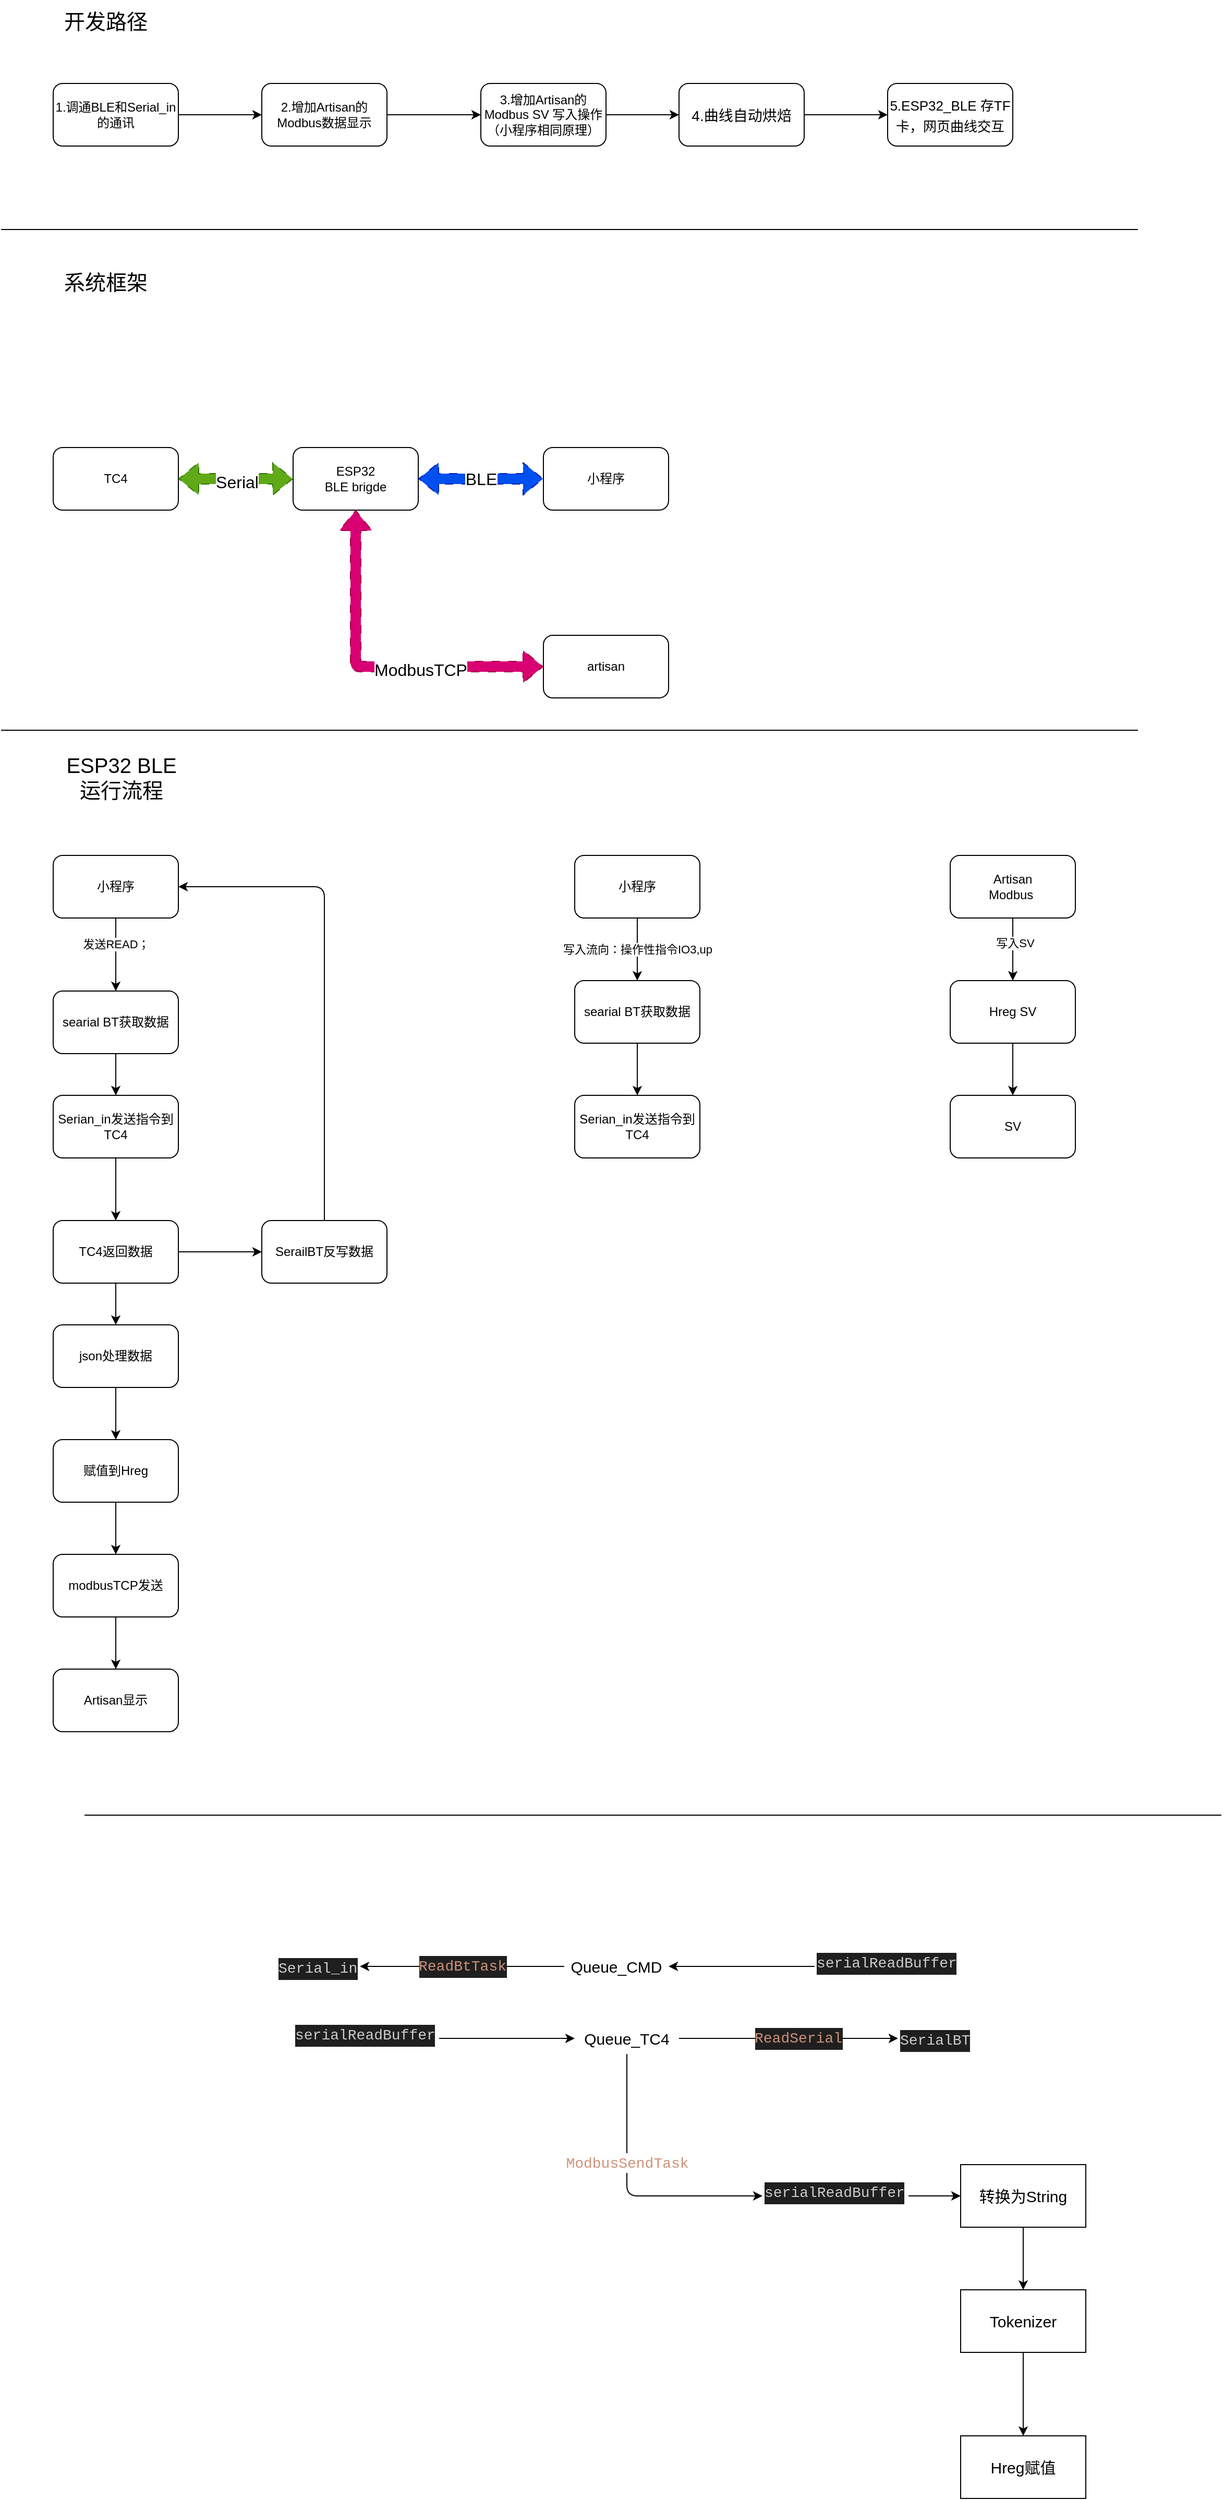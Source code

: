 <mxfile>
    <diagram id="djuoKwj-kMu_pSdnhJvP" name="第 1 页">
        <mxGraphModel dx="1254" dy="2246" grid="1" gridSize="10" guides="1" tooltips="1" connect="1" arrows="1" fold="1" page="1" pageScale="1" pageWidth="827" pageHeight="1169" math="0" shadow="0">
            <root>
                <mxCell id="0"/>
                <mxCell id="1" parent="0"/>
                <mxCell id="2" value="TC4" style="rounded=1;whiteSpace=wrap;html=1;" parent="1" vertex="1">
                    <mxGeometry x="160" y="249" width="120" height="60" as="geometry"/>
                </mxCell>
                <mxCell id="3" value="ESP32&lt;br&gt;BLE brigde" style="whiteSpace=wrap;html=1;rounded=1;" parent="1" vertex="1">
                    <mxGeometry x="390" y="249" width="120" height="60" as="geometry"/>
                </mxCell>
                <mxCell id="4" value="小程序" style="rounded=1;whiteSpace=wrap;html=1;" parent="1" vertex="1">
                    <mxGeometry x="630" y="249" width="120" height="60" as="geometry"/>
                </mxCell>
                <mxCell id="6" value="" style="shape=flexArrow;endArrow=classic;startArrow=classic;html=1;dashed=1;dashPattern=8 8;exitX=1;exitY=0.5;exitDx=0;exitDy=0;fillColor=#60a917;strokeColor=#2D7600;" parent="1" source="2" edge="1">
                    <mxGeometry width="100" height="100" relative="1" as="geometry">
                        <mxPoint x="290" y="379" as="sourcePoint"/>
                        <mxPoint x="390" y="279" as="targetPoint"/>
                    </mxGeometry>
                </mxCell>
                <mxCell id="57" value="&lt;font style=&quot;font-size: 16px;&quot;&gt;Serial&lt;/font&gt;" style="edgeLabel;html=1;align=center;verticalAlign=middle;resizable=0;points=[];fontSize=20;" parent="6" vertex="1" connectable="0">
                    <mxGeometry x="0.018" y="-1" relative="1" as="geometry">
                        <mxPoint as="offset"/>
                    </mxGeometry>
                </mxCell>
                <mxCell id="7" value="&lt;font style=&quot;font-size: 16px;&quot;&gt;BLE&lt;/font&gt;" style="shape=flexArrow;endArrow=classic;startArrow=classic;html=1;dashed=1;dashPattern=8 8;exitX=1;exitY=0.5;exitDx=0;exitDy=0;fillColor=#0050ef;strokeColor=#001DBC;" parent="1" source="3" edge="1">
                    <mxGeometry width="100" height="100" relative="1" as="geometry">
                        <mxPoint x="530" y="379" as="sourcePoint"/>
                        <mxPoint x="630" y="279" as="targetPoint"/>
                        <Array as="points"/>
                    </mxGeometry>
                </mxCell>
                <mxCell id="8" value="artisan" style="rounded=1;whiteSpace=wrap;html=1;" parent="1" vertex="1">
                    <mxGeometry x="630" y="429" width="120" height="60" as="geometry"/>
                </mxCell>
                <mxCell id="9" value="" style="shape=flexArrow;endArrow=classic;startArrow=classic;html=1;dashed=1;dashPattern=8 8;exitX=0;exitY=0.5;exitDx=0;exitDy=0;entryX=0.5;entryY=1;entryDx=0;entryDy=0;fillColor=#d80073;strokeColor=#A50040;" parent="1" source="8" target="3" edge="1">
                    <mxGeometry width="100" height="100" relative="1" as="geometry">
                        <mxPoint x="300" y="549" as="sourcePoint"/>
                        <mxPoint x="400" y="449" as="targetPoint"/>
                        <Array as="points">
                            <mxPoint x="450" y="459"/>
                        </Array>
                    </mxGeometry>
                </mxCell>
                <mxCell id="56" value="&lt;font style=&quot;font-size: 16px;&quot;&gt;ModbusTCP&lt;/font&gt;" style="edgeLabel;html=1;align=center;verticalAlign=middle;resizable=0;points=[];fontSize=20;" parent="9" vertex="1" connectable="0">
                    <mxGeometry x="-0.285" y="1" relative="1" as="geometry">
                        <mxPoint as="offset"/>
                    </mxGeometry>
                </mxCell>
                <mxCell id="10" value="小程序" style="rounded=1;whiteSpace=wrap;html=1;" parent="1" vertex="1">
                    <mxGeometry x="160" y="640" width="120" height="60" as="geometry"/>
                </mxCell>
                <mxCell id="11" value="searial BT获取数据" style="whiteSpace=wrap;html=1;rounded=1;" parent="1" vertex="1">
                    <mxGeometry x="160" y="770" width="120" height="60" as="geometry"/>
                </mxCell>
                <mxCell id="12" value="" style="endArrow=classic;html=1;exitX=0.5;exitY=1;exitDx=0;exitDy=0;entryX=0.5;entryY=0;entryDx=0;entryDy=0;" parent="1" source="10" target="11" edge="1">
                    <mxGeometry width="50" height="50" relative="1" as="geometry">
                        <mxPoint x="280" y="800" as="sourcePoint"/>
                        <mxPoint x="330" y="750" as="targetPoint"/>
                    </mxGeometry>
                </mxCell>
                <mxCell id="13" value="发送READ；" style="edgeLabel;html=1;align=center;verticalAlign=middle;resizable=0;points=[];" parent="12" vertex="1" connectable="0">
                    <mxGeometry x="-0.3" relative="1" as="geometry">
                        <mxPoint as="offset"/>
                    </mxGeometry>
                </mxCell>
                <mxCell id="17" value="" style="edgeStyle=none;html=1;" parent="1" source="14" target="16" edge="1">
                    <mxGeometry relative="1" as="geometry"/>
                </mxCell>
                <mxCell id="25" value="" style="edgeStyle=none;html=1;" parent="1" source="14" target="24" edge="1">
                    <mxGeometry relative="1" as="geometry"/>
                </mxCell>
                <mxCell id="14" value="TC4返回数据" style="whiteSpace=wrap;html=1;rounded=1;" parent="1" vertex="1">
                    <mxGeometry x="160" y="990" width="120" height="60" as="geometry"/>
                </mxCell>
                <mxCell id="15" value="" style="endArrow=classic;html=1;exitX=0.5;exitY=1;exitDx=0;exitDy=0;entryX=0.5;entryY=0;entryDx=0;entryDy=0;" parent="1" source="11" target="26" edge="1">
                    <mxGeometry width="50" height="50" relative="1" as="geometry">
                        <mxPoint x="280" y="800" as="sourcePoint"/>
                        <mxPoint x="330" y="750" as="targetPoint"/>
                    </mxGeometry>
                </mxCell>
                <mxCell id="19" value="" style="edgeStyle=none;html=1;" parent="1" source="16" target="18" edge="1">
                    <mxGeometry relative="1" as="geometry"/>
                </mxCell>
                <mxCell id="16" value="json处理数据" style="whiteSpace=wrap;html=1;rounded=1;" parent="1" vertex="1">
                    <mxGeometry x="160" y="1090" width="120" height="60" as="geometry"/>
                </mxCell>
                <mxCell id="21" value="" style="edgeStyle=none;html=1;" parent="1" source="18" target="20" edge="1">
                    <mxGeometry relative="1" as="geometry"/>
                </mxCell>
                <mxCell id="18" value="赋值到Hreg" style="whiteSpace=wrap;html=1;rounded=1;" parent="1" vertex="1">
                    <mxGeometry x="160" y="1200" width="120" height="60" as="geometry"/>
                </mxCell>
                <mxCell id="23" value="" style="edgeStyle=none;html=1;" parent="1" source="20" target="22" edge="1">
                    <mxGeometry relative="1" as="geometry"/>
                </mxCell>
                <mxCell id="20" value="modbusTCP发送" style="whiteSpace=wrap;html=1;rounded=1;" parent="1" vertex="1">
                    <mxGeometry x="160" y="1310" width="120" height="60" as="geometry"/>
                </mxCell>
                <mxCell id="22" value="Artisan显示" style="whiteSpace=wrap;html=1;rounded=1;" parent="1" vertex="1">
                    <mxGeometry x="160" y="1420" width="120" height="60" as="geometry"/>
                </mxCell>
                <mxCell id="24" value="SerailBT反写数据" style="whiteSpace=wrap;html=1;rounded=1;" parent="1" vertex="1">
                    <mxGeometry x="360" y="990" width="120" height="60" as="geometry"/>
                </mxCell>
                <mxCell id="26" value="Serian_in发送指令到TC4" style="rounded=1;whiteSpace=wrap;html=1;" parent="1" vertex="1">
                    <mxGeometry x="160" y="870" width="120" height="60" as="geometry"/>
                </mxCell>
                <mxCell id="27" value="" style="endArrow=classic;html=1;entryX=0.5;entryY=0;entryDx=0;entryDy=0;exitX=0.5;exitY=1;exitDx=0;exitDy=0;" parent="1" source="26" target="14" edge="1">
                    <mxGeometry width="50" height="50" relative="1" as="geometry">
                        <mxPoint x="390" y="1040" as="sourcePoint"/>
                        <mxPoint x="440" y="990" as="targetPoint"/>
                    </mxGeometry>
                </mxCell>
                <mxCell id="28" value="" style="endArrow=classic;html=1;exitX=0.5;exitY=0;exitDx=0;exitDy=0;entryX=1;entryY=0.5;entryDx=0;entryDy=0;" parent="1" source="24" target="10" edge="1">
                    <mxGeometry width="50" height="50" relative="1" as="geometry">
                        <mxPoint x="390" y="1110" as="sourcePoint"/>
                        <mxPoint x="440" y="1060" as="targetPoint"/>
                        <Array as="points">
                            <mxPoint x="420" y="670"/>
                        </Array>
                    </mxGeometry>
                </mxCell>
                <mxCell id="29" value="小程序" style="rounded=1;whiteSpace=wrap;html=1;" parent="1" vertex="1">
                    <mxGeometry x="660" y="640" width="120" height="60" as="geometry"/>
                </mxCell>
                <mxCell id="43" value="写入流向：操作性指令IO3,up" style="edgeStyle=none;html=1;exitX=0.5;exitY=1;exitDx=0;exitDy=0;entryX=0.5;entryY=0;entryDx=0;entryDy=0;" parent="1" source="29" target="33" edge="1">
                    <mxGeometry relative="1" as="geometry">
                        <mxPoint x="840" y="730" as="targetPoint"/>
                    </mxGeometry>
                </mxCell>
                <mxCell id="33" value="searial BT获取数据" style="whiteSpace=wrap;html=1;rounded=1;" parent="1" vertex="1">
                    <mxGeometry x="660" y="760" width="120" height="60" as="geometry"/>
                </mxCell>
                <mxCell id="34" value="Serian_in发送指令到TC4" style="rounded=1;whiteSpace=wrap;html=1;" parent="1" vertex="1">
                    <mxGeometry x="660" y="870" width="120" height="60" as="geometry"/>
                </mxCell>
                <mxCell id="35" value="" style="endArrow=classic;html=1;exitX=0.5;exitY=1;exitDx=0;exitDy=0;" parent="1" source="33" target="34" edge="1">
                    <mxGeometry width="50" height="50" relative="1" as="geometry">
                        <mxPoint x="530" y="1140" as="sourcePoint"/>
                        <mxPoint x="580" y="1090" as="targetPoint"/>
                    </mxGeometry>
                </mxCell>
                <mxCell id="40" value="" style="edgeStyle=none;html=1;" parent="1" source="38" target="39" edge="1">
                    <mxGeometry relative="1" as="geometry"/>
                </mxCell>
                <mxCell id="44" value="写入SV" style="edgeLabel;html=1;align=center;verticalAlign=middle;resizable=0;points=[];" parent="40" vertex="1" connectable="0">
                    <mxGeometry x="-0.2" y="2" relative="1" as="geometry">
                        <mxPoint as="offset"/>
                    </mxGeometry>
                </mxCell>
                <mxCell id="38" value="Artisan&lt;br&gt;Modbus&amp;nbsp;" style="whiteSpace=wrap;html=1;rounded=1;" parent="1" vertex="1">
                    <mxGeometry x="1020" y="640" width="120" height="60" as="geometry"/>
                </mxCell>
                <mxCell id="42" value="" style="edgeStyle=none;html=1;" parent="1" source="39" target="41" edge="1">
                    <mxGeometry relative="1" as="geometry"/>
                </mxCell>
                <mxCell id="39" value="Hreg SV" style="whiteSpace=wrap;html=1;rounded=1;" parent="1" vertex="1">
                    <mxGeometry x="1020" y="760" width="120" height="60" as="geometry"/>
                </mxCell>
                <mxCell id="41" value="SV" style="whiteSpace=wrap;html=1;rounded=1;" parent="1" vertex="1">
                    <mxGeometry x="1020" y="870" width="120" height="60" as="geometry"/>
                </mxCell>
                <mxCell id="47" value="" style="edgeStyle=none;html=1;" parent="1" source="45" target="46" edge="1">
                    <mxGeometry relative="1" as="geometry"/>
                </mxCell>
                <mxCell id="45" value="1.调通BLE和Serial_in的通讯" style="rounded=1;whiteSpace=wrap;html=1;" parent="1" vertex="1">
                    <mxGeometry x="160" y="-100" width="120" height="60" as="geometry"/>
                </mxCell>
                <mxCell id="46" value="2.增加Artisan的Modbus数据显示" style="whiteSpace=wrap;html=1;rounded=1;" parent="1" vertex="1">
                    <mxGeometry x="360" y="-100" width="120" height="60" as="geometry"/>
                </mxCell>
                <mxCell id="49" value="" style="endArrow=none;html=1;" parent="1" edge="1">
                    <mxGeometry width="50" height="50" relative="1" as="geometry">
                        <mxPoint x="110" y="40" as="sourcePoint"/>
                        <mxPoint x="1200" y="40" as="targetPoint"/>
                    </mxGeometry>
                </mxCell>
                <mxCell id="50" value="3.增加Artisan的Modbus SV 写入操作（小程序相同原理）" style="whiteSpace=wrap;html=1;rounded=1;" parent="1" vertex="1">
                    <mxGeometry x="570" y="-100" width="120" height="60" as="geometry"/>
                </mxCell>
                <mxCell id="51" value="" style="endArrow=classic;html=1;exitX=1;exitY=0.5;exitDx=0;exitDy=0;entryX=0;entryY=0.5;entryDx=0;entryDy=0;" parent="1" source="46" target="50" edge="1">
                    <mxGeometry width="50" height="50" relative="1" as="geometry">
                        <mxPoint x="680" y="140" as="sourcePoint"/>
                        <mxPoint x="730" y="90" as="targetPoint"/>
                    </mxGeometry>
                </mxCell>
                <mxCell id="52" value="" style="endArrow=none;html=1;" parent="1" edge="1">
                    <mxGeometry width="50" height="50" relative="1" as="geometry">
                        <mxPoint x="110" y="520" as="sourcePoint"/>
                        <mxPoint x="1200" y="520" as="targetPoint"/>
                    </mxGeometry>
                </mxCell>
                <mxCell id="53" value="&lt;font style=&quot;font-size: 20px;&quot;&gt;开发路径&lt;/font&gt;" style="text;html=1;align=center;verticalAlign=middle;resizable=0;points=[];autosize=1;strokeColor=none;fillColor=none;" parent="1" vertex="1">
                    <mxGeometry x="160" y="-180" width="100" height="40" as="geometry"/>
                </mxCell>
                <mxCell id="54" value="&lt;font style=&quot;font-size: 20px;&quot;&gt;系统框架&lt;/font&gt;" style="text;html=1;align=center;verticalAlign=middle;resizable=0;points=[];autosize=1;strokeColor=none;fillColor=none;" parent="1" vertex="1">
                    <mxGeometry x="160" y="70" width="100" height="40" as="geometry"/>
                </mxCell>
                <mxCell id="55" value="&lt;span style=&quot;font-size: 20px;&quot;&gt;ESP32 BLE&lt;br&gt;运行流程&lt;/span&gt;" style="text;html=1;align=center;verticalAlign=middle;resizable=0;points=[];autosize=1;strokeColor=none;fillColor=none;" parent="1" vertex="1">
                    <mxGeometry x="160" y="535" width="130" height="60" as="geometry"/>
                </mxCell>
                <mxCell id="61" value="" style="edgeStyle=none;html=1;fontSize=16;" parent="1" source="58" target="60" edge="1">
                    <mxGeometry relative="1" as="geometry"/>
                </mxCell>
                <mxCell id="58" value="&lt;font style=&quot;font-size: 14px;&quot;&gt;4.曲线自动烘焙&lt;/font&gt;" style="whiteSpace=wrap;html=1;rounded=1;fontSize=16;" parent="1" vertex="1">
                    <mxGeometry x="760" y="-100" width="120" height="60" as="geometry"/>
                </mxCell>
                <mxCell id="59" value="" style="endArrow=classic;html=1;fontSize=16;exitX=1;exitY=0.5;exitDx=0;exitDy=0;entryX=0;entryY=0.5;entryDx=0;entryDy=0;" parent="1" source="50" target="58" edge="1">
                    <mxGeometry width="50" height="50" relative="1" as="geometry">
                        <mxPoint x="630" y="120" as="sourcePoint"/>
                        <mxPoint x="680" y="70" as="targetPoint"/>
                    </mxGeometry>
                </mxCell>
                <mxCell id="60" value="&lt;font style=&quot;font-size: 13px;&quot;&gt;5.ESP32_BLE 存TF卡，网页曲线交互&lt;/font&gt;" style="whiteSpace=wrap;html=1;fontSize=16;rounded=1;" parent="1" vertex="1">
                    <mxGeometry x="960" y="-100" width="120" height="60" as="geometry"/>
                </mxCell>
                <mxCell id="67" style="edgeStyle=none;html=1;exitX=1;exitY=0.5;exitDx=0;exitDy=0;fontSize=15;entryX=0;entryY=0.5;entryDx=0;entryDy=0;" edge="1" parent="1" source="62" target="66">
                    <mxGeometry relative="1" as="geometry">
                        <mxPoint x="860" y="1774" as="targetPoint"/>
                    </mxGeometry>
                </mxCell>
                <mxCell id="84" value="&lt;div style=&quot;color: rgb(204, 204, 204); background-color: rgb(31, 31, 31); font-family: Menlo, Menlo, Menlo, Menlo, Monaco, &amp;quot;Courier New&amp;quot;, monospace; font-size: 14px; line-height: 21px;&quot;&gt;&lt;span style=&quot;color: #ce9178;&quot;&gt;ReadSerial&lt;/span&gt;&lt;/div&gt;" style="edgeLabel;html=1;align=center;verticalAlign=middle;resizable=0;points=[];fontSize=15;" vertex="1" connectable="0" parent="67">
                    <mxGeometry x="0.083" relative="1" as="geometry">
                        <mxPoint as="offset"/>
                    </mxGeometry>
                </mxCell>
                <mxCell id="74" style="edgeStyle=none;html=1;exitX=0.5;exitY=1;exitDx=0;exitDy=0;fontSize=15;entryX=0;entryY=0.5;entryDx=0;entryDy=0;" edge="1" parent="1" source="62" target="75">
                    <mxGeometry relative="1" as="geometry">
                        <mxPoint x="830" y="1925" as="targetPoint"/>
                        <Array as="points">
                            <mxPoint x="710" y="1925"/>
                        </Array>
                    </mxGeometry>
                </mxCell>
                <mxCell id="83" value="&lt;span style=&quot;font-family: Menlo, Menlo, Menlo, Menlo, Monaco, &amp;quot;Courier New&amp;quot;, monospace; font-size: 14px; color: rgb(206, 145, 120);&quot;&gt;ModbusSendTask&lt;/span&gt;" style="edgeLabel;html=1;align=center;verticalAlign=middle;resizable=0;points=[];fontSize=15;" vertex="1" connectable="0" parent="74">
                    <mxGeometry x="-0.218" relative="1" as="geometry">
                        <mxPoint as="offset"/>
                    </mxGeometry>
                </mxCell>
                <mxCell id="62" value="&lt;font style=&quot;font-size: 15px;&quot;&gt;Queue_TC4&lt;/font&gt;" style="text;strokeColor=none;align=center;fillColor=none;html=1;verticalAlign=middle;whiteSpace=wrap;rounded=0;" vertex="1" parent="1">
                    <mxGeometry x="660" y="1759" width="100" height="30" as="geometry"/>
                </mxCell>
                <mxCell id="65" style="edgeStyle=none;html=1;exitX=1;exitY=0.5;exitDx=0;exitDy=0;entryX=0;entryY=0.5;entryDx=0;entryDy=0;" edge="1" parent="1" source="64" target="62">
                    <mxGeometry relative="1" as="geometry"/>
                </mxCell>
                <mxCell id="64" value="&lt;meta charset=&quot;utf-8&quot;&gt;&lt;div style=&quot;color: rgb(204, 204, 204); background-color: rgb(31, 31, 31); font-family: Menlo, Menlo, Menlo, Menlo, Monaco, &amp;quot;Courier New&amp;quot;, monospace; font-weight: normal; font-size: 14px; line-height: 21px;&quot;&gt;&lt;div&gt;&lt;span style=&quot;color: #cccccc;&quot;&gt;serialReadBuffer&lt;/span&gt;&lt;/div&gt;&lt;/div&gt;" style="text;whiteSpace=wrap;html=1;" vertex="1" parent="1">
                    <mxGeometry x="390" y="1754" width="140" height="40" as="geometry"/>
                </mxCell>
                <mxCell id="66" value="&lt;div style=&quot;color: rgb(204, 204, 204); background-color: rgb(31, 31, 31); font-family: Menlo, Menlo, Menlo, Menlo, Monaco, &amp;quot;Courier New&amp;quot;, monospace; font-weight: normal; font-size: 14px; line-height: 21px;&quot;&gt;&lt;div&gt;&lt;span style=&quot;color: #cccccc;&quot;&gt;SerialBT&lt;/span&gt;&lt;/div&gt;&lt;/div&gt;" style="text;whiteSpace=wrap;html=1;" vertex="1" parent="1">
                    <mxGeometry x="970" y="1759" width="80" height="30" as="geometry"/>
                </mxCell>
                <mxCell id="72" value="&lt;div style=&quot;color: rgb(204, 204, 204); background-color: rgb(31, 31, 31); font-family: Menlo, Menlo, Menlo, Menlo, Monaco, &amp;quot;Courier New&amp;quot;, monospace; font-size: 14px; line-height: 21px;&quot;&gt;&lt;span style=&quot;color: #ce9178;&quot;&gt;ReadBtTask&lt;/span&gt;&lt;/div&gt;" style="edgeStyle=none;html=1;exitX=0;exitY=0.5;exitDx=0;exitDy=0;entryX=1;entryY=0.5;entryDx=0;entryDy=0;fontSize=15;" edge="1" parent="1" source="68" target="71">
                    <mxGeometry relative="1" as="geometry"/>
                </mxCell>
                <mxCell id="68" value="&lt;font style=&quot;font-size: 15px;&quot;&gt;Queue_CMD&lt;br&gt;&lt;/font&gt;" style="text;strokeColor=none;align=center;fillColor=none;html=1;verticalAlign=middle;whiteSpace=wrap;rounded=0;" vertex="1" parent="1">
                    <mxGeometry x="650" y="1690" width="100" height="30" as="geometry"/>
                </mxCell>
                <mxCell id="70" style="edgeStyle=none;html=1;entryX=1;entryY=0.5;entryDx=0;entryDy=0;fontSize=15;exitX=0;exitY=0.5;exitDx=0;exitDy=0;" edge="1" parent="1" source="69" target="68">
                    <mxGeometry relative="1" as="geometry">
                        <mxPoint x="865" y="1705" as="sourcePoint"/>
                    </mxGeometry>
                </mxCell>
                <mxCell id="69" value="&lt;meta charset=&quot;utf-8&quot;&gt;&lt;div style=&quot;color: rgb(204, 204, 204); background-color: rgb(31, 31, 31); font-family: Menlo, Menlo, Menlo, Menlo, Monaco, &amp;quot;Courier New&amp;quot;, monospace; font-weight: normal; font-size: 14px; line-height: 21px;&quot;&gt;&lt;div&gt;&lt;span style=&quot;color: #cccccc;&quot;&gt;serialReadBuffer&lt;/span&gt;&lt;/div&gt;&lt;/div&gt;" style="text;whiteSpace=wrap;html=1;fontSize=15;" vertex="1" parent="1">
                    <mxGeometry x="890" y="1685" width="150" height="40" as="geometry"/>
                </mxCell>
                <mxCell id="71" value="&lt;div style=&quot;color: rgb(204, 204, 204); background-color: rgb(31, 31, 31); font-family: Menlo, Menlo, Menlo, Menlo, Monaco, &amp;quot;Courier New&amp;quot;, monospace; font-weight: normal; font-size: 14px; line-height: 21px;&quot;&gt;&lt;div&gt;&lt;span style=&quot;color: #cccccc;&quot;&gt;Serial_in&lt;/span&gt;&lt;/div&gt;&lt;/div&gt;" style="text;whiteSpace=wrap;html=1;" vertex="1" parent="1">
                    <mxGeometry x="374" y="1690" width="80" height="30" as="geometry"/>
                </mxCell>
                <mxCell id="77" style="edgeStyle=none;html=1;exitX=1;exitY=0.5;exitDx=0;exitDy=0;entryX=0;entryY=0.5;entryDx=0;entryDy=0;fontSize=15;" edge="1" parent="1" source="75" target="76">
                    <mxGeometry relative="1" as="geometry"/>
                </mxCell>
                <mxCell id="75" value="&lt;meta charset=&quot;utf-8&quot;&gt;&lt;div style=&quot;color: rgb(204, 204, 204); background-color: rgb(31, 31, 31); font-family: Menlo, Menlo, Menlo, Menlo, Monaco, &amp;quot;Courier New&amp;quot;, monospace; font-weight: normal; font-size: 14px; line-height: 21px;&quot;&gt;&lt;div&gt;&lt;span style=&quot;color: #cccccc;&quot;&gt;serialReadBuffer&lt;/span&gt;&lt;/div&gt;&lt;/div&gt;" style="text;whiteSpace=wrap;html=1;" vertex="1" parent="1">
                    <mxGeometry x="840" y="1905" width="140" height="40" as="geometry"/>
                </mxCell>
                <mxCell id="80" style="edgeStyle=none;html=1;exitX=0.5;exitY=1;exitDx=0;exitDy=0;entryX=0.5;entryY=0;entryDx=0;entryDy=0;fontSize=15;" edge="1" parent="1" source="76" target="78">
                    <mxGeometry relative="1" as="geometry"/>
                </mxCell>
                <mxCell id="76" value="转换为String" style="whiteSpace=wrap;html=1;fontSize=15;" vertex="1" parent="1">
                    <mxGeometry x="1030" y="1895" width="120" height="60" as="geometry"/>
                </mxCell>
                <mxCell id="82" value="" style="edgeStyle=none;html=1;fontSize=15;" edge="1" parent="1" source="78" target="81">
                    <mxGeometry relative="1" as="geometry"/>
                </mxCell>
                <mxCell id="78" value="Tokenizer" style="whiteSpace=wrap;html=1;fontSize=15;" vertex="1" parent="1">
                    <mxGeometry x="1030" y="2015" width="120" height="60" as="geometry"/>
                </mxCell>
                <mxCell id="79" value="" style="endArrow=none;html=1;" edge="1" parent="1">
                    <mxGeometry width="50" height="50" relative="1" as="geometry">
                        <mxPoint x="190" y="1560" as="sourcePoint"/>
                        <mxPoint x="1280" y="1560" as="targetPoint"/>
                        <Array as="points">
                            <mxPoint x="730" y="1560"/>
                        </Array>
                    </mxGeometry>
                </mxCell>
                <mxCell id="81" value="Hreg赋值" style="whiteSpace=wrap;html=1;fontSize=15;" vertex="1" parent="1">
                    <mxGeometry x="1030" y="2155" width="120" height="60" as="geometry"/>
                </mxCell>
            </root>
        </mxGraphModel>
    </diagram>
</mxfile>